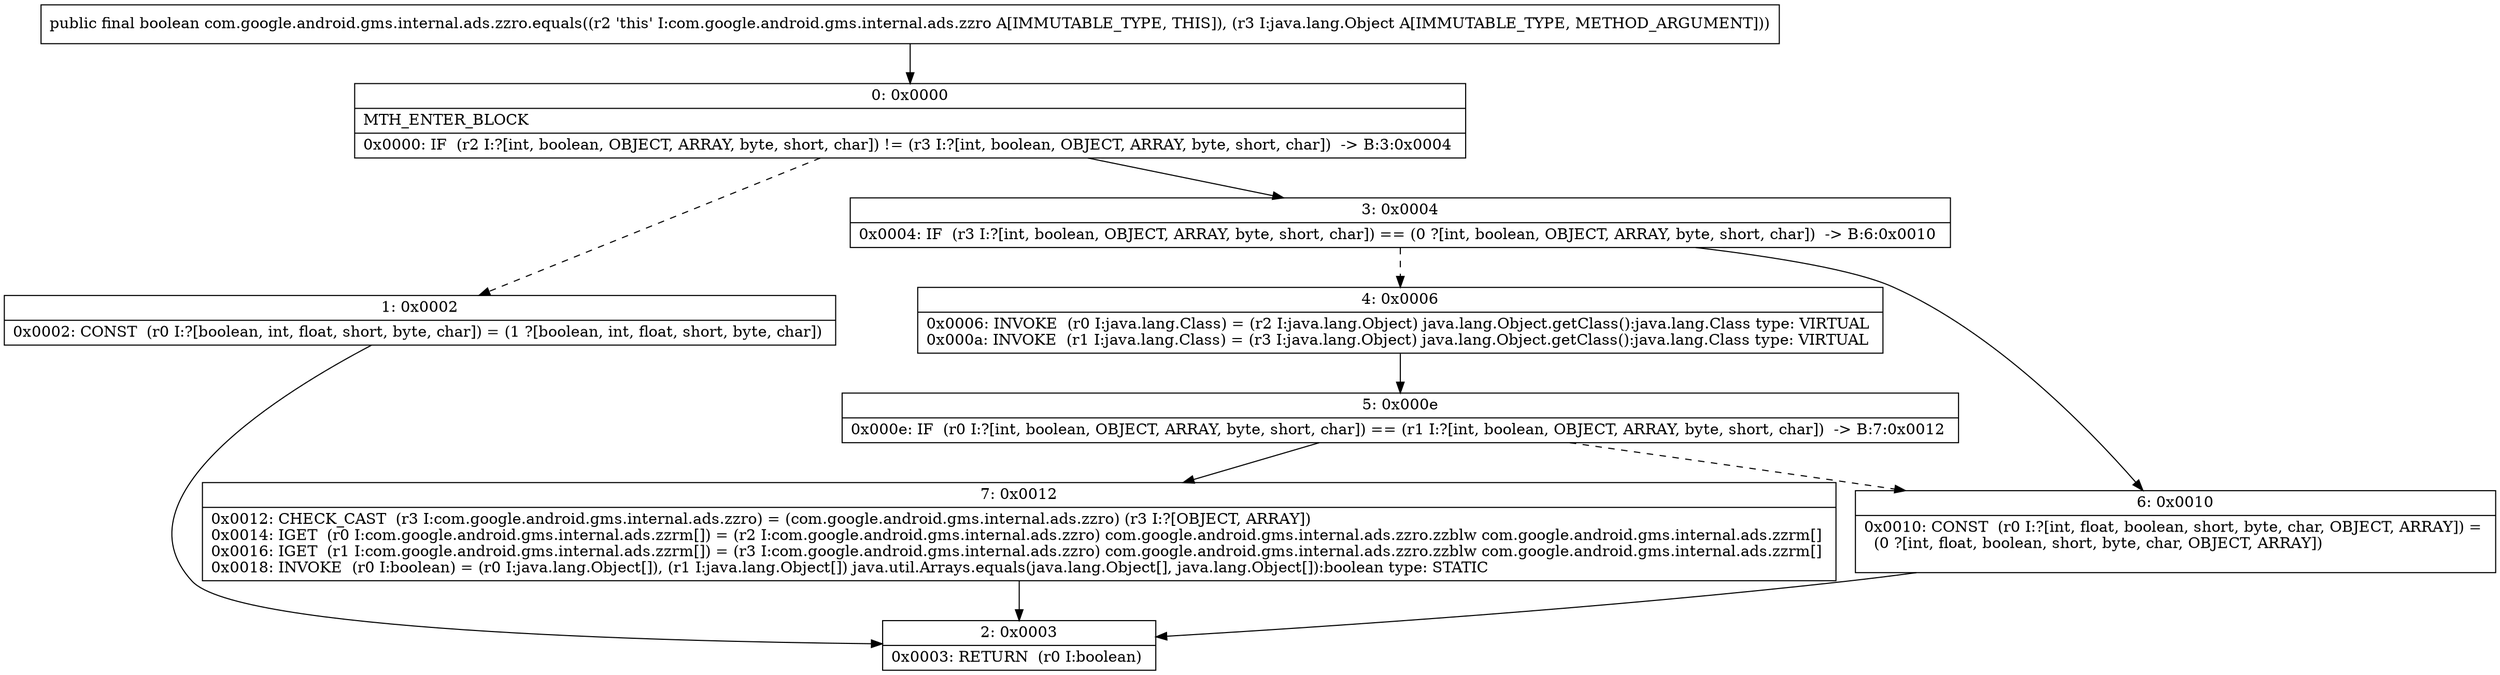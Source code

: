 digraph "CFG forcom.google.android.gms.internal.ads.zzro.equals(Ljava\/lang\/Object;)Z" {
Node_0 [shape=record,label="{0\:\ 0x0000|MTH_ENTER_BLOCK\l|0x0000: IF  (r2 I:?[int, boolean, OBJECT, ARRAY, byte, short, char]) != (r3 I:?[int, boolean, OBJECT, ARRAY, byte, short, char])  \-\> B:3:0x0004 \l}"];
Node_1 [shape=record,label="{1\:\ 0x0002|0x0002: CONST  (r0 I:?[boolean, int, float, short, byte, char]) = (1 ?[boolean, int, float, short, byte, char]) \l}"];
Node_2 [shape=record,label="{2\:\ 0x0003|0x0003: RETURN  (r0 I:boolean) \l}"];
Node_3 [shape=record,label="{3\:\ 0x0004|0x0004: IF  (r3 I:?[int, boolean, OBJECT, ARRAY, byte, short, char]) == (0 ?[int, boolean, OBJECT, ARRAY, byte, short, char])  \-\> B:6:0x0010 \l}"];
Node_4 [shape=record,label="{4\:\ 0x0006|0x0006: INVOKE  (r0 I:java.lang.Class) = (r2 I:java.lang.Object) java.lang.Object.getClass():java.lang.Class type: VIRTUAL \l0x000a: INVOKE  (r1 I:java.lang.Class) = (r3 I:java.lang.Object) java.lang.Object.getClass():java.lang.Class type: VIRTUAL \l}"];
Node_5 [shape=record,label="{5\:\ 0x000e|0x000e: IF  (r0 I:?[int, boolean, OBJECT, ARRAY, byte, short, char]) == (r1 I:?[int, boolean, OBJECT, ARRAY, byte, short, char])  \-\> B:7:0x0012 \l}"];
Node_6 [shape=record,label="{6\:\ 0x0010|0x0010: CONST  (r0 I:?[int, float, boolean, short, byte, char, OBJECT, ARRAY]) = \l  (0 ?[int, float, boolean, short, byte, char, OBJECT, ARRAY])\l \l}"];
Node_7 [shape=record,label="{7\:\ 0x0012|0x0012: CHECK_CAST  (r3 I:com.google.android.gms.internal.ads.zzro) = (com.google.android.gms.internal.ads.zzro) (r3 I:?[OBJECT, ARRAY]) \l0x0014: IGET  (r0 I:com.google.android.gms.internal.ads.zzrm[]) = (r2 I:com.google.android.gms.internal.ads.zzro) com.google.android.gms.internal.ads.zzro.zzblw com.google.android.gms.internal.ads.zzrm[] \l0x0016: IGET  (r1 I:com.google.android.gms.internal.ads.zzrm[]) = (r3 I:com.google.android.gms.internal.ads.zzro) com.google.android.gms.internal.ads.zzro.zzblw com.google.android.gms.internal.ads.zzrm[] \l0x0018: INVOKE  (r0 I:boolean) = (r0 I:java.lang.Object[]), (r1 I:java.lang.Object[]) java.util.Arrays.equals(java.lang.Object[], java.lang.Object[]):boolean type: STATIC \l}"];
MethodNode[shape=record,label="{public final boolean com.google.android.gms.internal.ads.zzro.equals((r2 'this' I:com.google.android.gms.internal.ads.zzro A[IMMUTABLE_TYPE, THIS]), (r3 I:java.lang.Object A[IMMUTABLE_TYPE, METHOD_ARGUMENT])) }"];
MethodNode -> Node_0;
Node_0 -> Node_1[style=dashed];
Node_0 -> Node_3;
Node_1 -> Node_2;
Node_3 -> Node_4[style=dashed];
Node_3 -> Node_6;
Node_4 -> Node_5;
Node_5 -> Node_6[style=dashed];
Node_5 -> Node_7;
Node_6 -> Node_2;
Node_7 -> Node_2;
}

